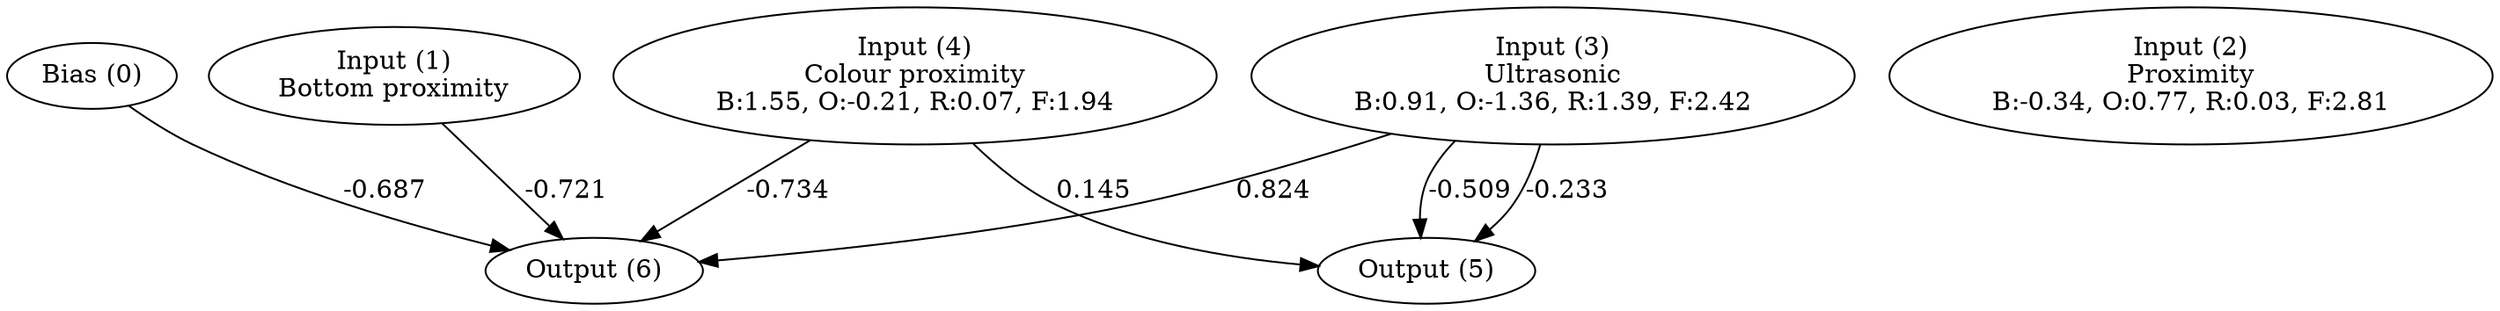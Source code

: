 digraph G {
  0 [ label="Bias (0)" ];
  1 [ label="Input (1)\nBottom proximity" ];
  2 [ label="Input (2)\nProximity\nB:-0.34, O:0.77, R:0.03, F:2.81" ];
  3 [ label="Input (3)\nUltrasonic\nB:0.91, O:-1.36, R:1.39, F:2.42" ];
  4 [ label="Input (4)\nColour proximity\nB:1.55, O:-0.21, R:0.07, F:1.94" ];
  5 [ label="Output (5)" ];
  6 [ label="Output (6)" ];
  { rank=same 0 1 2 3 4 }
  { rank=same 5 6 }
  0 -> 6 [ label="-0.687" ];
  1 -> 6 [ label="-0.721" ];
  3 -> 5 [ label="-0.509" ];
  3 -> 5 [ label="-0.233" ];
  3 -> 6 [ label="0.824" ];
  4 -> 5 [ label="0.145" ];
  4 -> 6 [ label="-0.734" ];
}
